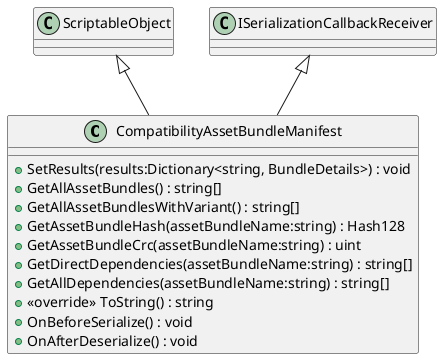 @startuml
class CompatibilityAssetBundleManifest {
    + SetResults(results:Dictionary<string, BundleDetails>) : void
    + GetAllAssetBundles() : string[]
    + GetAllAssetBundlesWithVariant() : string[]
    + GetAssetBundleHash(assetBundleName:string) : Hash128
    + GetAssetBundleCrc(assetBundleName:string) : uint
    + GetDirectDependencies(assetBundleName:string) : string[]
    + GetAllDependencies(assetBundleName:string) : string[]
    + <<override>> ToString() : string
    + OnBeforeSerialize() : void
    + OnAfterDeserialize() : void
}
ScriptableObject <|-- CompatibilityAssetBundleManifest
ISerializationCallbackReceiver <|-- CompatibilityAssetBundleManifest
@enduml

